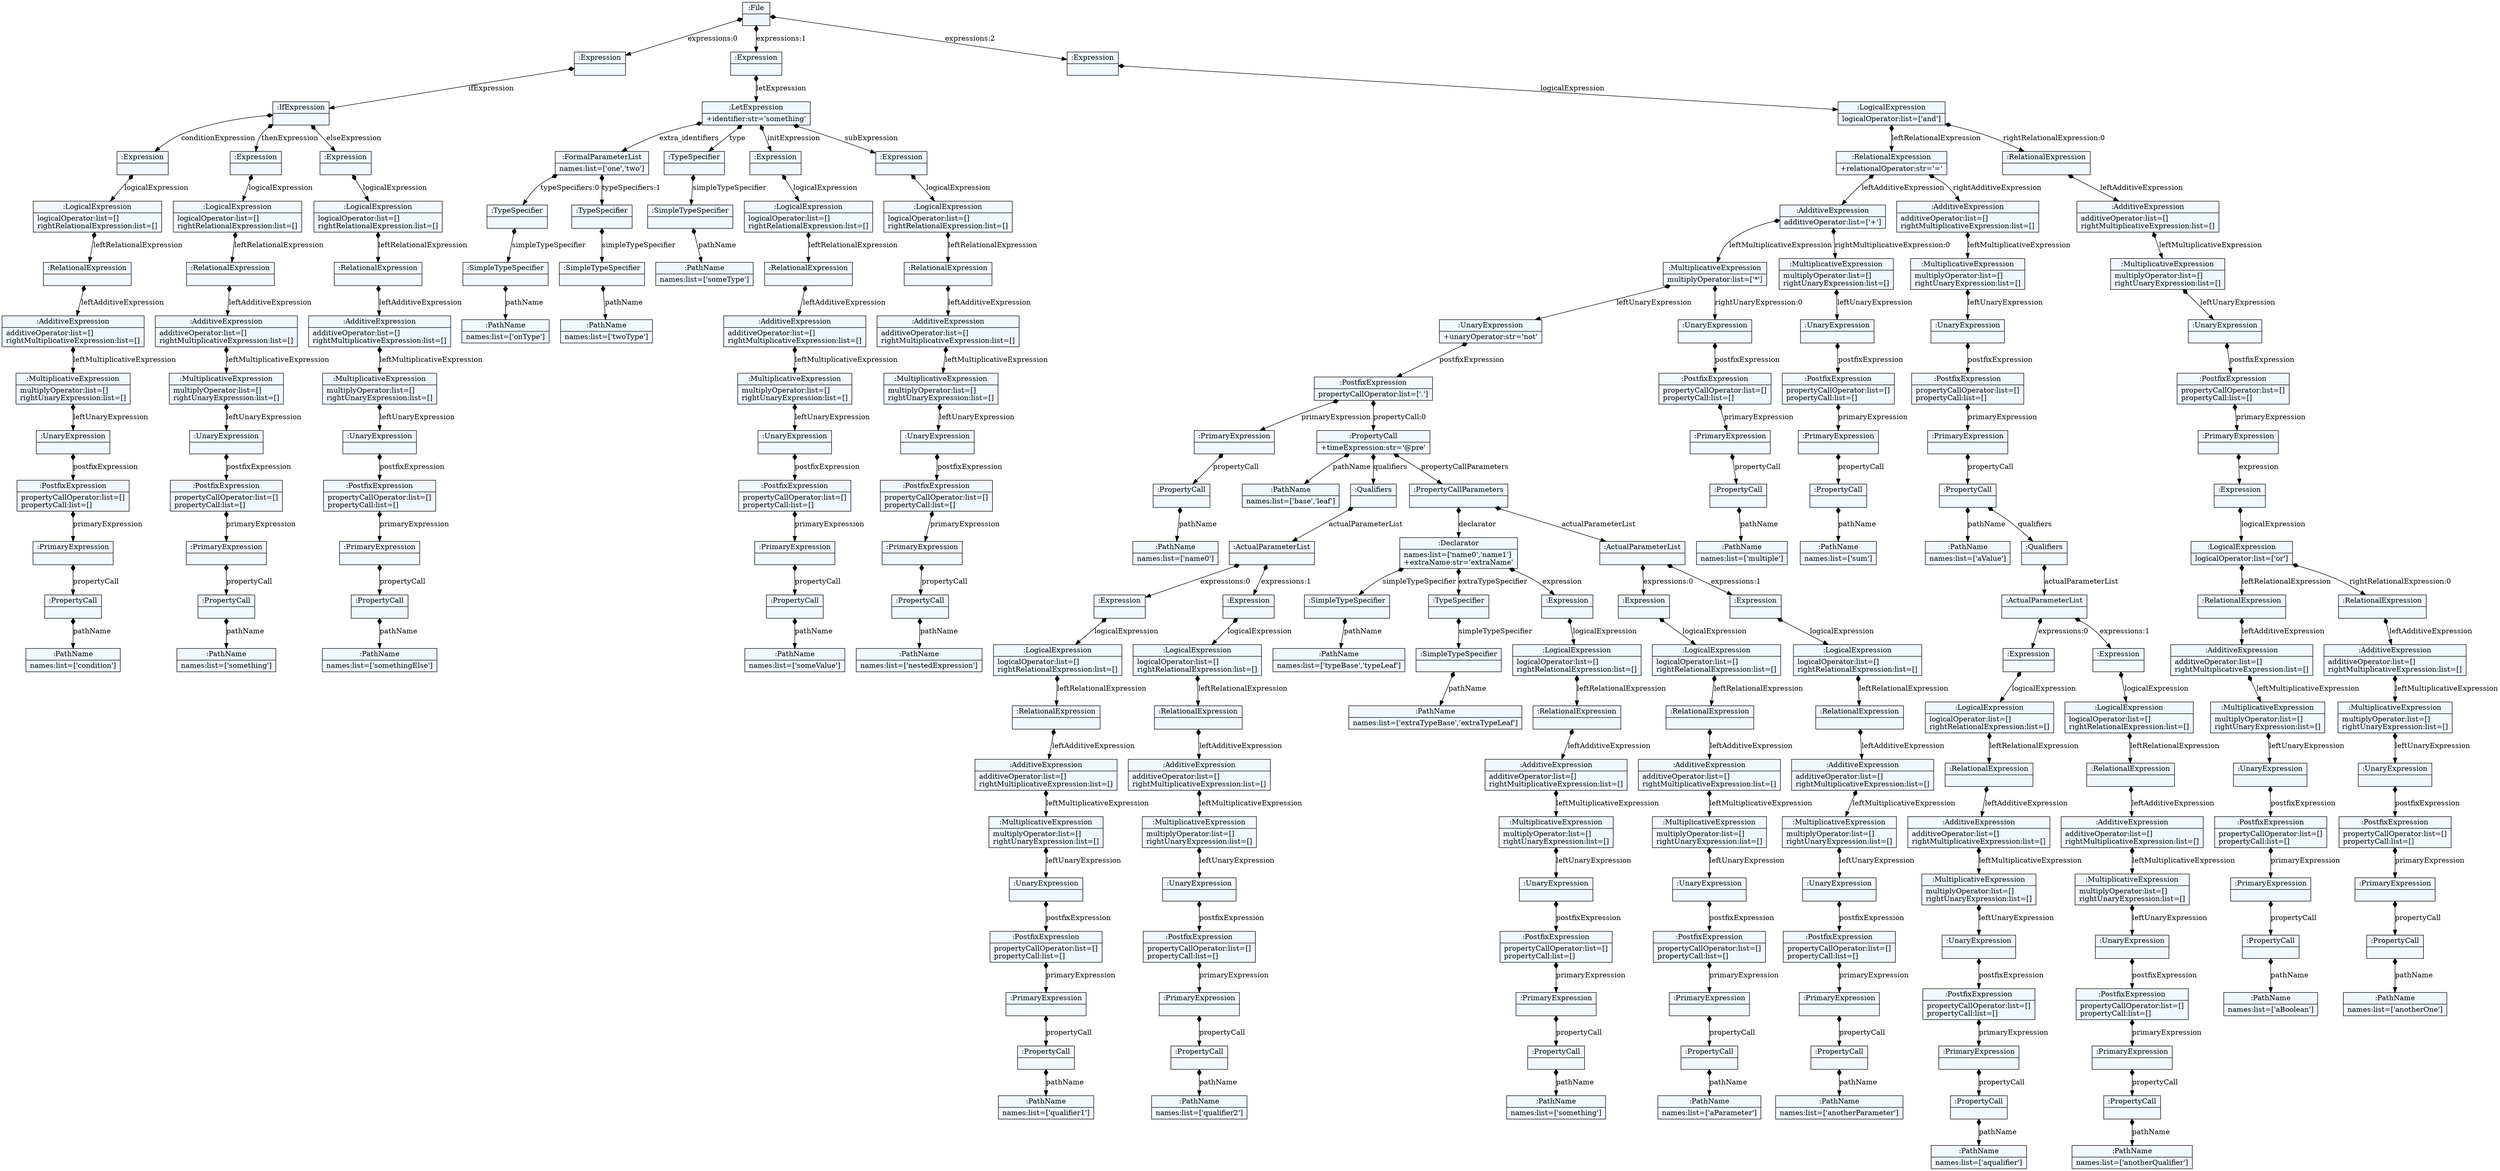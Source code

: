 
    digraph xtext {
    fontname = "Bitstream Vera Sans"
    fontsize = 8
    node[
        shape=record,
        style=filled,
        fillcolor=aliceblue
    ]
    nodesep = 0.3
    edge[dir=black,arrowtail=empty]


53009872 -> 53008816 [label="expressions:0" arrowtail=diamond dir=both]
53008816 -> 53008720 [label="ifExpression" arrowtail=diamond dir=both]
53008720 -> 53063280 [label="conditionExpression" arrowtail=diamond dir=both]
53063280 -> 53059952 [label="logicalExpression" arrowtail=diamond dir=both]
53059952 -> 53062960 [label="leftRelationalExpression" arrowtail=diamond dir=both]
53062960 -> 53060304 [label="leftAdditiveExpression" arrowtail=diamond dir=both]
53060304 -> 53063568 [label="leftMultiplicativeExpression" arrowtail=diamond dir=both]
53063568 -> 53060144 [label="leftUnaryExpression" arrowtail=diamond dir=both]
53060144 -> 53009328 [label="postfixExpression" arrowtail=diamond dir=both]
53009328 -> 53061744 [label="primaryExpression" arrowtail=diamond dir=both]
53061744 -> 52757552 [label="propertyCall" arrowtail=diamond dir=both]
52757552 -> 53184880 [label="pathName" arrowtail=diamond dir=both]
53184880[label="{:PathName|names:list=['condition']\l}"]
52757552[label="{:PropertyCall|}"]
53061744[label="{:PrimaryExpression|}"]
53009328[label="{:PostfixExpression|propertyCallOperator:list=[]\lpropertyCall:list=[]\l}"]
53060144[label="{:UnaryExpression|}"]
53063568[label="{:MultiplicativeExpression|multiplyOperator:list=[]\lrightUnaryExpression:list=[]\l}"]
53060304[label="{:AdditiveExpression|additiveOperator:list=[]\lrightMultiplicativeExpression:list=[]\l}"]
53062960[label="{:RelationalExpression|}"]
53059952[label="{:LogicalExpression|logicalOperator:list=[]\lrightRelationalExpression:list=[]\l}"]
53063280[label="{:Expression|}"]
53008720 -> 53063536 [label="thenExpression" arrowtail=diamond dir=both]
53063536 -> 53062704 [label="logicalExpression" arrowtail=diamond dir=both]
53062704 -> 53062800 [label="leftRelationalExpression" arrowtail=diamond dir=both]
53062800 -> 53059888 [label="leftAdditiveExpression" arrowtail=diamond dir=both]
53059888 -> 53063408 [label="leftMultiplicativeExpression" arrowtail=diamond dir=both]
53063408 -> 53060944 [label="leftUnaryExpression" arrowtail=diamond dir=both]
53060944 -> 53184208 [label="postfixExpression" arrowtail=diamond dir=both]
53184208 -> 53183152 [label="primaryExpression" arrowtail=diamond dir=both]
53183152 -> 53185008 [label="propertyCall" arrowtail=diamond dir=both]
53185008 -> 53183696 [label="pathName" arrowtail=diamond dir=both]
53183696[label="{:PathName|names:list=['something']\l}"]
53185008[label="{:PropertyCall|}"]
53183152[label="{:PrimaryExpression|}"]
53184208[label="{:PostfixExpression|propertyCallOperator:list=[]\lpropertyCall:list=[]\l}"]
53060944[label="{:UnaryExpression|}"]
53063408[label="{:MultiplicativeExpression|multiplyOperator:list=[]\lrightUnaryExpression:list=[]\l}"]
53059888[label="{:AdditiveExpression|additiveOperator:list=[]\lrightMultiplicativeExpression:list=[]\l}"]
53062800[label="{:RelationalExpression|}"]
53062704[label="{:LogicalExpression|logicalOperator:list=[]\lrightRelationalExpression:list=[]\l}"]
53063536[label="{:Expression|}"]
53008720 -> 53062544 [label="elseExpression" arrowtail=diamond dir=both]
53062544 -> 53060880 [label="logicalExpression" arrowtail=diamond dir=both]
53060880 -> 53061680 [label="leftRelationalExpression" arrowtail=diamond dir=both]
53061680 -> 53183056 [label="leftAdditiveExpression" arrowtail=diamond dir=both]
53183056 -> 53182992 [label="leftMultiplicativeExpression" arrowtail=diamond dir=both]
53182992 -> 53182608 [label="leftUnaryExpression" arrowtail=diamond dir=both]
53182608 -> 53184240 [label="postfixExpression" arrowtail=diamond dir=both]
53184240 -> 53182736 [label="primaryExpression" arrowtail=diamond dir=both]
53182736 -> 53183088 [label="propertyCall" arrowtail=diamond dir=both]
53183088 -> 53185488 [label="pathName" arrowtail=diamond dir=both]
53185488[label="{:PathName|names:list=['somethingElse']\l}"]
53183088[label="{:PropertyCall|}"]
53182736[label="{:PrimaryExpression|}"]
53184240[label="{:PostfixExpression|propertyCallOperator:list=[]\lpropertyCall:list=[]\l}"]
53182608[label="{:UnaryExpression|}"]
53182992[label="{:MultiplicativeExpression|multiplyOperator:list=[]\lrightUnaryExpression:list=[]\l}"]
53183056[label="{:AdditiveExpression|additiveOperator:list=[]\lrightMultiplicativeExpression:list=[]\l}"]
53061680[label="{:RelationalExpression|}"]
53060880[label="{:LogicalExpression|logicalOperator:list=[]\lrightRelationalExpression:list=[]\l}"]
53062544[label="{:Expression|}"]
53008720[label="{:IfExpression|}"]
53008816[label="{:Expression|}"]
53009872 -> 53007408 [label="expressions:1" arrowtail=diamond dir=both]
53007408 -> 48921872 [label="letExpression" arrowtail=diamond dir=both]
48921872 -> 53063024 [label="extra_identifiers" arrowtail=diamond dir=both]
53063024 -> 53061072 [label="typeSpecifiers:0" arrowtail=diamond dir=both]
53061072 -> 53182832 [label="simpleTypeSpecifier" arrowtail=diamond dir=both]
53182832 -> 53183728 [label="pathName" arrowtail=diamond dir=both]
53183728[label="{:PathName|names:list=['onType']\l}"]
53182832[label="{:SimpleTypeSpecifier|}"]
53061072[label="{:TypeSpecifier|}"]
53063024 -> 53061936 [label="typeSpecifiers:1" arrowtail=diamond dir=both]
53061936 -> 53184016 [label="simpleTypeSpecifier" arrowtail=diamond dir=both]
53184016 -> 53183632 [label="pathName" arrowtail=diamond dir=both]
53183632[label="{:PathName|names:list=['twoType']\l}"]
53184016[label="{:SimpleTypeSpecifier|}"]
53061936[label="{:TypeSpecifier|}"]
53063024[label="{:FormalParameterList|names:list=['one','two']\l}"]
48921872 -> 53059856 [label="type" arrowtail=diamond dir=both]
53059856 -> 53182896 [label="simpleTypeSpecifier" arrowtail=diamond dir=both]
53182896 -> 53183536 [label="pathName" arrowtail=diamond dir=both]
53183536[label="{:PathName|names:list=['someType']\l}"]
53182896[label="{:SimpleTypeSpecifier|}"]
53059856[label="{:TypeSpecifier|}"]
48921872 -> 53062832 [label="initExpression" arrowtail=diamond dir=both]
53062832 -> 53184336 [label="logicalExpression" arrowtail=diamond dir=both]
53184336 -> 53183792 [label="leftRelationalExpression" arrowtail=diamond dir=both]
53183792 -> 53184720 [label="leftAdditiveExpression" arrowtail=diamond dir=both]
53184720 -> 53185968 [label="leftMultiplicativeExpression" arrowtail=diamond dir=both]
53185968 -> 53186192 [label="leftUnaryExpression" arrowtail=diamond dir=both]
53186192 -> 53183280 [label="postfixExpression" arrowtail=diamond dir=both]
53183280 -> 53135536 [label="primaryExpression" arrowtail=diamond dir=both]
53135536 -> 53135856 [label="propertyCall" arrowtail=diamond dir=both]
53135856 -> 53134736 [label="pathName" arrowtail=diamond dir=both]
53134736[label="{:PathName|names:list=['someValue']\l}"]
53135856[label="{:PropertyCall|}"]
53135536[label="{:PrimaryExpression|}"]
53183280[label="{:PostfixExpression|propertyCallOperator:list=[]\lpropertyCall:list=[]\l}"]
53186192[label="{:UnaryExpression|}"]
53185968[label="{:MultiplicativeExpression|multiplyOperator:list=[]\lrightUnaryExpression:list=[]\l}"]
53184720[label="{:AdditiveExpression|additiveOperator:list=[]\lrightMultiplicativeExpression:list=[]\l}"]
53183792[label="{:RelationalExpression|}"]
53184336[label="{:LogicalExpression|logicalOperator:list=[]\lrightRelationalExpression:list=[]\l}"]
53062832[label="{:Expression|}"]
48921872 -> 53183664 [label="subExpression" arrowtail=diamond dir=both]
53183664 -> 53184432 [label="logicalExpression" arrowtail=diamond dir=both]
53184432 -> 53184464 [label="leftRelationalExpression" arrowtail=diamond dir=both]
53184464 -> 53186032 [label="leftAdditiveExpression" arrowtail=diamond dir=both]
53186032 -> 53182512 [label="leftMultiplicativeExpression" arrowtail=diamond dir=both]
53182512 -> 53135056 [label="leftUnaryExpression" arrowtail=diamond dir=both]
53135056 -> 53133808 [label="postfixExpression" arrowtail=diamond dir=both]
53133808 -> 53137104 [label="primaryExpression" arrowtail=diamond dir=both]
53137104 -> 53134416 [label="propertyCall" arrowtail=diamond dir=both]
53134416 -> 53137136 [label="pathName" arrowtail=diamond dir=both]
53137136[label="{:PathName|names:list=['nestedExpression']\l}"]
53134416[label="{:PropertyCall|}"]
53137104[label="{:PrimaryExpression|}"]
53133808[label="{:PostfixExpression|propertyCallOperator:list=[]\lpropertyCall:list=[]\l}"]
53135056[label="{:UnaryExpression|}"]
53182512[label="{:MultiplicativeExpression|multiplyOperator:list=[]\lrightUnaryExpression:list=[]\l}"]
53186032[label="{:AdditiveExpression|additiveOperator:list=[]\lrightMultiplicativeExpression:list=[]\l}"]
53184464[label="{:RelationalExpression|}"]
53184432[label="{:LogicalExpression|logicalOperator:list=[]\lrightRelationalExpression:list=[]\l}"]
53183664[label="{:Expression|}"]
48921872[label="{:LetExpression|+identifier:str='something'\l}"]
53007408[label="{:Expression|}"]
53009872 -> 53009936 [label="expressions:2" arrowtail=diamond dir=both]
53009936 -> 53060176 [label="logicalExpression" arrowtail=diamond dir=both]
53060176 -> 53184912 [label="leftRelationalExpression" arrowtail=diamond dir=both]
53184912 -> 53185680 [label="leftAdditiveExpression" arrowtail=diamond dir=both]
53185680 -> 53136080 [label="leftMultiplicativeExpression" arrowtail=diamond dir=both]
53136080 -> 53136272 [label="leftUnaryExpression" arrowtail=diamond dir=both]
53136272 -> 53133968 [label="postfixExpression" arrowtail=diamond dir=both]
53133968 -> 53136528 [label="primaryExpression" arrowtail=diamond dir=both]
53136528 -> 53137072 [label="propertyCall" arrowtail=diamond dir=both]
53137072 -> 53093008 [label="pathName" arrowtail=diamond dir=both]
53093008[label="{:PathName|names:list=['name0']\l}"]
53137072[label="{:PropertyCall|}"]
53136528[label="{:PrimaryExpression|}"]
53133968 -> 53182672 [label="propertyCall:0" arrowtail=diamond dir=both]
53182672 -> 53133392 [label="pathName" arrowtail=diamond dir=both]
53133392[label="{:PathName|names:list=['base','leaf']\l}"]
53182672 -> 53094128 [label="qualifiers" arrowtail=diamond dir=both]
53094128 -> 53094096 [label="actualParameterList" arrowtail=diamond dir=both]
53094096 -> 53092560 [label="expressions:0" arrowtail=diamond dir=both]
53092560 -> 53092816 [label="logicalExpression" arrowtail=diamond dir=both]
53092816 -> 53095952 [label="leftRelationalExpression" arrowtail=diamond dir=both]
53095952 -> 53095280 [label="leftAdditiveExpression" arrowtail=diamond dir=both]
53095280 -> 53095376 [label="leftMultiplicativeExpression" arrowtail=diamond dir=both]
53095376 -> 53093648 [label="leftUnaryExpression" arrowtail=diamond dir=both]
53093648 -> 53093680 [label="postfixExpression" arrowtail=diamond dir=both]
53093680 -> 53095440 [label="primaryExpression" arrowtail=diamond dir=both]
53095440 -> 53095920 [label="propertyCall" arrowtail=diamond dir=both]
53095920 -> 53093968 [label="pathName" arrowtail=diamond dir=both]
53093968[label="{:PathName|names:list=['qualifier1']\l}"]
53095920[label="{:PropertyCall|}"]
53095440[label="{:PrimaryExpression|}"]
53093680[label="{:PostfixExpression|propertyCallOperator:list=[]\lpropertyCall:list=[]\l}"]
53093648[label="{:UnaryExpression|}"]
53095376[label="{:MultiplicativeExpression|multiplyOperator:list=[]\lrightUnaryExpression:list=[]\l}"]
53095280[label="{:AdditiveExpression|additiveOperator:list=[]\lrightMultiplicativeExpression:list=[]\l}"]
53095952[label="{:RelationalExpression|}"]
53092816[label="{:LogicalExpression|logicalOperator:list=[]\lrightRelationalExpression:list=[]\l}"]
53092560[label="{:Expression|}"]
53094096 -> 53095088 [label="expressions:1" arrowtail=diamond dir=both]
53095088 -> 53095984 [label="logicalExpression" arrowtail=diamond dir=both]
53095984 -> 53096208 [label="leftRelationalExpression" arrowtail=diamond dir=both]
53096208 -> 53093584 [label="leftAdditiveExpression" arrowtail=diamond dir=both]
53093584 -> 53094416 [label="leftMultiplicativeExpression" arrowtail=diamond dir=both]
53094416 -> 53096336 [label="leftUnaryExpression" arrowtail=diamond dir=both]
53096336 -> 53093616 [label="postfixExpression" arrowtail=diamond dir=both]
53093616 -> 53092912 [label="primaryExpression" arrowtail=diamond dir=both]
53092912 -> 53094480 [label="propertyCall" arrowtail=diamond dir=both]
53094480 -> 53223664 [label="pathName" arrowtail=diamond dir=both]
53223664[label="{:PathName|names:list=['qualifier2']\l}"]
53094480[label="{:PropertyCall|}"]
53092912[label="{:PrimaryExpression|}"]
53093616[label="{:PostfixExpression|propertyCallOperator:list=[]\lpropertyCall:list=[]\l}"]
53096336[label="{:UnaryExpression|}"]
53094416[label="{:MultiplicativeExpression|multiplyOperator:list=[]\lrightUnaryExpression:list=[]\l}"]
53093584[label="{:AdditiveExpression|additiveOperator:list=[]\lrightMultiplicativeExpression:list=[]\l}"]
53096208[label="{:RelationalExpression|}"]
53095984[label="{:LogicalExpression|logicalOperator:list=[]\lrightRelationalExpression:list=[]\l}"]
53095088[label="{:Expression|}"]
53094096[label="{:ActualParameterList|}"]
53094128[label="{:Qualifiers|}"]
53182672 -> 53094544 [label="propertyCallParameters" arrowtail=diamond dir=both]
53094544 -> 53092592 [label="declarator" arrowtail=diamond dir=both]
53092592 -> 53095888 [label="simpleTypeSpecifier" arrowtail=diamond dir=both]
53095888 -> 53095120 [label="pathName" arrowtail=diamond dir=both]
53095120[label="{:PathName|names:list=['typeBase','typeLeaf']\l}"]
53095888[label="{:SimpleTypeSpecifier|}"]
53092592 -> 53096048 [label="extraTypeSpecifier" arrowtail=diamond dir=both]
53096048 -> 53093936 [label="simpleTypeSpecifier" arrowtail=diamond dir=both]
53093936 -> 53094448 [label="pathName" arrowtail=diamond dir=both]
53094448[label="{:PathName|names:list=['extraTypeBase','extraTypeLeaf']\l}"]
53093936[label="{:SimpleTypeSpecifier|}"]
53096048[label="{:TypeSpecifier|}"]
53092592 -> 53093072 [label="expression" arrowtail=diamond dir=both]
53093072 -> 53095856 [label="logicalExpression" arrowtail=diamond dir=both]
53095856 -> 53092720 [label="leftRelationalExpression" arrowtail=diamond dir=both]
53092720 -> 53094576 [label="leftAdditiveExpression" arrowtail=diamond dir=both]
53094576 -> 53223760 [label="leftMultiplicativeExpression" arrowtail=diamond dir=both]
53223760 -> 53223632 [label="leftUnaryExpression" arrowtail=diamond dir=both]
53223632 -> 53223920 [label="postfixExpression" arrowtail=diamond dir=both]
53223920 -> 53224016 [label="primaryExpression" arrowtail=diamond dir=both]
53224016 -> 53224112 [label="propertyCall" arrowtail=diamond dir=both]
53224112 -> 53224208 [label="pathName" arrowtail=diamond dir=both]
53224208[label="{:PathName|names:list=['something']\l}"]
53224112[label="{:PropertyCall|}"]
53224016[label="{:PrimaryExpression|}"]
53223920[label="{:PostfixExpression|propertyCallOperator:list=[]\lpropertyCall:list=[]\l}"]
53223632[label="{:UnaryExpression|}"]
53223760[label="{:MultiplicativeExpression|multiplyOperator:list=[]\lrightUnaryExpression:list=[]\l}"]
53094576[label="{:AdditiveExpression|additiveOperator:list=[]\lrightMultiplicativeExpression:list=[]\l}"]
53092720[label="{:RelationalExpression|}"]
53095856[label="{:LogicalExpression|logicalOperator:list=[]\lrightRelationalExpression:list=[]\l}"]
53093072[label="{:Expression|}"]
53092592[label="{:Declarator|names:list=['name0','name1']\l+extraName:str='extraName'\l}"]
53094544 -> 53096176 [label="actualParameterList" arrowtail=diamond dir=both]
53096176 -> 53094288 [label="expressions:0" arrowtail=diamond dir=both]
53094288 -> 53094672 [label="logicalExpression" arrowtail=diamond dir=both]
53094672 -> 53223568 [label="leftRelationalExpression" arrowtail=diamond dir=both]
53223568 -> 53223504 [label="leftAdditiveExpression" arrowtail=diamond dir=both]
53223504 -> 53223984 [label="leftMultiplicativeExpression" arrowtail=diamond dir=both]
53223984 -> 53224144 [label="leftUnaryExpression" arrowtail=diamond dir=both]
53224144 -> 53224272 [label="postfixExpression" arrowtail=diamond dir=both]
53224272 -> 53224368 [label="primaryExpression" arrowtail=diamond dir=both]
53224368 -> 53224464 [label="propertyCall" arrowtail=diamond dir=both]
53224464 -> 53224560 [label="pathName" arrowtail=diamond dir=both]
53224560[label="{:PathName|names:list=['aParameter']\l}"]
53224464[label="{:PropertyCall|}"]
53224368[label="{:PrimaryExpression|}"]
53224272[label="{:PostfixExpression|propertyCallOperator:list=[]\lpropertyCall:list=[]\l}"]
53224144[label="{:UnaryExpression|}"]
53223984[label="{:MultiplicativeExpression|multiplyOperator:list=[]\lrightUnaryExpression:list=[]\l}"]
53223504[label="{:AdditiveExpression|additiveOperator:list=[]\lrightMultiplicativeExpression:list=[]\l}"]
53223568[label="{:RelationalExpression|}"]
53094672[label="{:LogicalExpression|logicalOperator:list=[]\lrightRelationalExpression:list=[]\l}"]
53094288[label="{:Expression|}"]
53096176 -> 53095248 [label="expressions:1" arrowtail=diamond dir=both]
53095248 -> 53093200 [label="logicalExpression" arrowtail=diamond dir=both]
53093200 -> 53223472 [label="leftRelationalExpression" arrowtail=diamond dir=both]
53223472 -> 53224080 [label="leftAdditiveExpression" arrowtail=diamond dir=both]
53224080 -> 53224336 [label="leftMultiplicativeExpression" arrowtail=diamond dir=both]
53224336 -> 53224432 [label="leftUnaryExpression" arrowtail=diamond dir=both]
53224432 -> 53224592 [label="postfixExpression" arrowtail=diamond dir=both]
53224592 -> 53224656 [label="primaryExpression" arrowtail=diamond dir=both]
53224656 -> 53224784 [label="propertyCall" arrowtail=diamond dir=both]
53224784 -> 53224880 [label="pathName" arrowtail=diamond dir=both]
53224880[label="{:PathName|names:list=['anotherParameter']\l}"]
53224784[label="{:PropertyCall|}"]
53224656[label="{:PrimaryExpression|}"]
53224592[label="{:PostfixExpression|propertyCallOperator:list=[]\lpropertyCall:list=[]\l}"]
53224432[label="{:UnaryExpression|}"]
53224336[label="{:MultiplicativeExpression|multiplyOperator:list=[]\lrightUnaryExpression:list=[]\l}"]
53224080[label="{:AdditiveExpression|additiveOperator:list=[]\lrightMultiplicativeExpression:list=[]\l}"]
53223472[label="{:RelationalExpression|}"]
53093200[label="{:LogicalExpression|logicalOperator:list=[]\lrightRelationalExpression:list=[]\l}"]
53095248[label="{:Expression|}"]
53096176[label="{:ActualParameterList|}"]
53094544[label="{:PropertyCallParameters|}"]
53182672[label="{:PropertyCall|+timeExpression:str='@pre'\l}"]
53133968[label="{:PostfixExpression|propertyCallOperator:list=['.']\l}"]
53136272[label="{:UnaryExpression|+unaryOperator:str='not'\l}"]
53136080 -> 53135568 [label="rightUnaryExpression:0" arrowtail=diamond dir=both]
53135568 -> 53134928 [label="postfixExpression" arrowtail=diamond dir=both]
53134928 -> 53094384 [label="primaryExpression" arrowtail=diamond dir=both]
53094384 -> 53092752 [label="propertyCall" arrowtail=diamond dir=both]
53092752 -> 53223600 [label="pathName" arrowtail=diamond dir=both]
53223600[label="{:PathName|names:list=['multiple']\l}"]
53092752[label="{:PropertyCall|}"]
53094384[label="{:PrimaryExpression|}"]
53134928[label="{:PostfixExpression|propertyCallOperator:list=[]\lpropertyCall:list=[]\l}"]
53135568[label="{:UnaryExpression|}"]
53136080[label="{:MultiplicativeExpression|multiplyOperator:list=['*']\l}"]
53185680 -> 53136496 [label="rightMultiplicativeExpression:0" arrowtail=diamond dir=both]
53136496 -> 53137392 [label="leftUnaryExpression" arrowtail=diamond dir=both]
53137392 -> 53096016 [label="postfixExpression" arrowtail=diamond dir=both]
53096016 -> 53223728 [label="primaryExpression" arrowtail=diamond dir=both]
53223728 -> 53224176 [label="propertyCall" arrowtail=diamond dir=both]
53224176 -> 53224304 [label="pathName" arrowtail=diamond dir=both]
53224304[label="{:PathName|names:list=['sum']\l}"]
53224176[label="{:PropertyCall|}"]
53223728[label="{:PrimaryExpression|}"]
53096016[label="{:PostfixExpression|propertyCallOperator:list=[]\lpropertyCall:list=[]\l}"]
53137392[label="{:UnaryExpression|}"]
53136496[label="{:MultiplicativeExpression|multiplyOperator:list=[]\lrightUnaryExpression:list=[]\l}"]
53185680[label="{:AdditiveExpression|additiveOperator:list=['+']\l}"]
53184912 -> 53185456 [label="rightAdditiveExpression" arrowtail=diamond dir=both]
53185456 -> 53136464 [label="leftMultiplicativeExpression" arrowtail=diamond dir=both]
53136464 -> 53135728 [label="leftUnaryExpression" arrowtail=diamond dir=both]
53135728 -> 53224048 [label="postfixExpression" arrowtail=diamond dir=both]
53224048 -> 53224400 [label="primaryExpression" arrowtail=diamond dir=both]
53224400 -> 53224528 [label="propertyCall" arrowtail=diamond dir=both]
53224528 -> 53224752 [label="pathName" arrowtail=diamond dir=both]
53224752[label="{:PathName|names:list=['aValue']\l}"]
53224528 -> 53224816 [label="qualifiers" arrowtail=diamond dir=both]
53224816 -> 53224912 [label="actualParameterList" arrowtail=diamond dir=both]
53224912 -> 53225040 [label="expressions:0" arrowtail=diamond dir=both]
53225040 -> 53225136 [label="logicalExpression" arrowtail=diamond dir=both]
53225136 -> 53225232 [label="leftRelationalExpression" arrowtail=diamond dir=both]
53225232 -> 53225328 [label="leftAdditiveExpression" arrowtail=diamond dir=both]
53225328 -> 53225424 [label="leftMultiplicativeExpression" arrowtail=diamond dir=both]
53225424 -> 53225520 [label="leftUnaryExpression" arrowtail=diamond dir=both]
53225520 -> 53225616 [label="postfixExpression" arrowtail=diamond dir=both]
53225616 -> 53225712 [label="primaryExpression" arrowtail=diamond dir=both]
53225712 -> 53225808 [label="propertyCall" arrowtail=diamond dir=both]
53225808 -> 53225904 [label="pathName" arrowtail=diamond dir=both]
53225904[label="{:PathName|names:list=['aqualifier']\l}"]
53225808[label="{:PropertyCall|}"]
53225712[label="{:PrimaryExpression|}"]
53225616[label="{:PostfixExpression|propertyCallOperator:list=[]\lpropertyCall:list=[]\l}"]
53225520[label="{:UnaryExpression|}"]
53225424[label="{:MultiplicativeExpression|multiplyOperator:list=[]\lrightUnaryExpression:list=[]\l}"]
53225328[label="{:AdditiveExpression|additiveOperator:list=[]\lrightMultiplicativeExpression:list=[]\l}"]
53225232[label="{:RelationalExpression|}"]
53225136[label="{:LogicalExpression|logicalOperator:list=[]\lrightRelationalExpression:list=[]\l}"]
53225040[label="{:Expression|}"]
53224912 -> 53225072 [label="expressions:1" arrowtail=diamond dir=both]
53225072 -> 53225200 [label="logicalExpression" arrowtail=diamond dir=both]
53225200 -> 53225360 [label="leftRelationalExpression" arrowtail=diamond dir=both]
53225360 -> 53225488 [label="leftAdditiveExpression" arrowtail=diamond dir=both]
53225488 -> 53225648 [label="leftMultiplicativeExpression" arrowtail=diamond dir=both]
53225648 -> 53225776 [label="leftUnaryExpression" arrowtail=diamond dir=both]
53225776 -> 53225936 [label="postfixExpression" arrowtail=diamond dir=both]
53225936 -> 53226000 [label="primaryExpression" arrowtail=diamond dir=both]
53226000 -> 53226128 [label="propertyCall" arrowtail=diamond dir=both]
53226128 -> 53226224 [label="pathName" arrowtail=diamond dir=both]
53226224[label="{:PathName|names:list=['anotherQualifier']\l}"]
53226128[label="{:PropertyCall|}"]
53226000[label="{:PrimaryExpression|}"]
53225936[label="{:PostfixExpression|propertyCallOperator:list=[]\lpropertyCall:list=[]\l}"]
53225776[label="{:UnaryExpression|}"]
53225648[label="{:MultiplicativeExpression|multiplyOperator:list=[]\lrightUnaryExpression:list=[]\l}"]
53225488[label="{:AdditiveExpression|additiveOperator:list=[]\lrightMultiplicativeExpression:list=[]\l}"]
53225360[label="{:RelationalExpression|}"]
53225200[label="{:LogicalExpression|logicalOperator:list=[]\lrightRelationalExpression:list=[]\l}"]
53225072[label="{:Expression|}"]
53224912[label="{:ActualParameterList|}"]
53224816[label="{:Qualifiers|}"]
53224528[label="{:PropertyCall|}"]
53224400[label="{:PrimaryExpression|}"]
53224048[label="{:PostfixExpression|propertyCallOperator:list=[]\lpropertyCall:list=[]\l}"]
53135728[label="{:UnaryExpression|}"]
53136464[label="{:MultiplicativeExpression|multiplyOperator:list=[]\lrightUnaryExpression:list=[]\l}"]
53185456[label="{:AdditiveExpression|additiveOperator:list=[]\lrightMultiplicativeExpression:list=[]\l}"]
53184912[label="{:RelationalExpression|+relationalOperator:str='='\l}"]
53060176 -> 53185168 [label="rightRelationalExpression:0" arrowtail=diamond dir=both]
53185168 -> 53135408 [label="leftAdditiveExpression" arrowtail=diamond dir=both]
53135408 -> 53093104 [label="leftMultiplicativeExpression" arrowtail=diamond dir=both]
53093104 -> 53224496 [label="leftUnaryExpression" arrowtail=diamond dir=both]
53224496 -> 53224720 [label="postfixExpression" arrowtail=diamond dir=both]
53224720 -> 53224944 [label="primaryExpression" arrowtail=diamond dir=both]
53224944 -> 53225104 [label="expression" arrowtail=diamond dir=both]
53225104 -> 53225296 [label="logicalExpression" arrowtail=diamond dir=both]
53225296 -> 53225552 [label="leftRelationalExpression" arrowtail=diamond dir=both]
53225552 -> 53225744 [label="leftAdditiveExpression" arrowtail=diamond dir=both]
53225744 -> 53225968 [label="leftMultiplicativeExpression" arrowtail=diamond dir=both]
53225968 -> 53226096 [label="leftUnaryExpression" arrowtail=diamond dir=both]
53226096 -> 53226256 [label="postfixExpression" arrowtail=diamond dir=both]
53226256 -> 53226320 [label="primaryExpression" arrowtail=diamond dir=both]
53226320 -> 53226448 [label="propertyCall" arrowtail=diamond dir=both]
53226448 -> 53226544 [label="pathName" arrowtail=diamond dir=both]
53226544[label="{:PathName|names:list=['aBoolean']\l}"]
53226448[label="{:PropertyCall|}"]
53226320[label="{:PrimaryExpression|}"]
53226256[label="{:PostfixExpression|propertyCallOperator:list=[]\lpropertyCall:list=[]\l}"]
53226096[label="{:UnaryExpression|}"]
53225968[label="{:MultiplicativeExpression|multiplyOperator:list=[]\lrightUnaryExpression:list=[]\l}"]
53225744[label="{:AdditiveExpression|additiveOperator:list=[]\lrightMultiplicativeExpression:list=[]\l}"]
53225552[label="{:RelationalExpression|}"]
53225296 -> 53225680 [label="rightRelationalExpression:0" arrowtail=diamond dir=both]
53225680 -> 53225872 [label="leftAdditiveExpression" arrowtail=diamond dir=both]
53225872 -> 53226160 [label="leftMultiplicativeExpression" arrowtail=diamond dir=both]
53226160 -> 53226352 [label="leftUnaryExpression" arrowtail=diamond dir=both]
53226352 -> 53226480 [label="postfixExpression" arrowtail=diamond dir=both]
53226480 -> 53226608 [label="primaryExpression" arrowtail=diamond dir=both]
53226608 -> 53226704 [label="propertyCall" arrowtail=diamond dir=both]
53226704 -> 53226800 [label="pathName" arrowtail=diamond dir=both]
53226800[label="{:PathName|names:list=['anotherOne']\l}"]
53226704[label="{:PropertyCall|}"]
53226608[label="{:PrimaryExpression|}"]
53226480[label="{:PostfixExpression|propertyCallOperator:list=[]\lpropertyCall:list=[]\l}"]
53226352[label="{:UnaryExpression|}"]
53226160[label="{:MultiplicativeExpression|multiplyOperator:list=[]\lrightUnaryExpression:list=[]\l}"]
53225872[label="{:AdditiveExpression|additiveOperator:list=[]\lrightMultiplicativeExpression:list=[]\l}"]
53225680[label="{:RelationalExpression|}"]
53225296[label="{:LogicalExpression|logicalOperator:list=['or']\l}"]
53225104[label="{:Expression|}"]
53224944[label="{:PrimaryExpression|}"]
53224720[label="{:PostfixExpression|propertyCallOperator:list=[]\lpropertyCall:list=[]\l}"]
53224496[label="{:UnaryExpression|}"]
53093104[label="{:MultiplicativeExpression|multiplyOperator:list=[]\lrightUnaryExpression:list=[]\l}"]
53135408[label="{:AdditiveExpression|additiveOperator:list=[]\lrightMultiplicativeExpression:list=[]\l}"]
53185168[label="{:RelationalExpression|}"]
53060176[label="{:LogicalExpression|logicalOperator:list=['and']\l}"]
53009936[label="{:Expression|}"]
53009872[label="{:File|}"]

}
